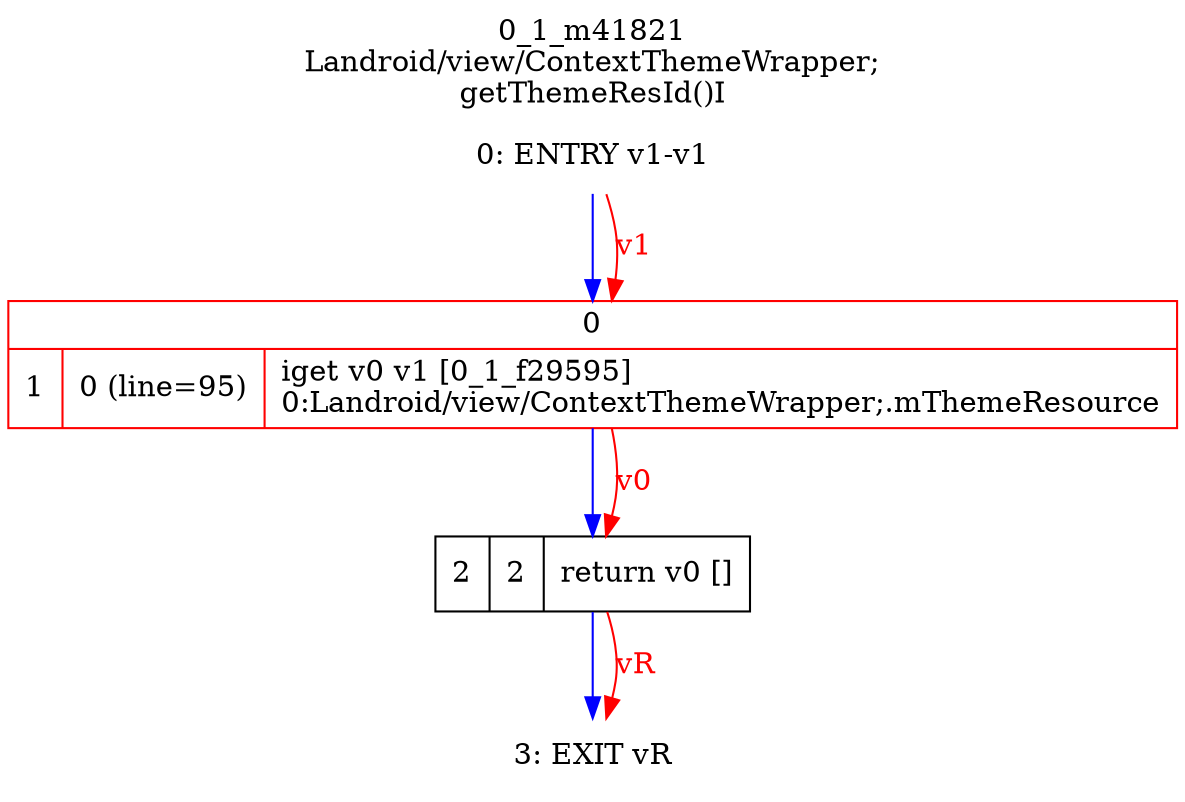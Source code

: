 digraph G {
rankdir=UD;
labelloc=t;
label="0_1_m41821\nLandroid/view/ContextThemeWrapper;
getThemeResId()I";
0[label="0: ENTRY v1-v1",shape=plaintext];
1[label="{0|{1|0 (line=95)|iget v0 v1 [0_1_f29595]\l0:Landroid/view/ContextThemeWrapper;.mThemeResource\l}}",shape=record, color=red];
2[label="2|2|return v0 []\l",shape=record];
3[label="3: EXIT vR",shape=plaintext];
0->1 [color=blue, fontcolor=blue,weight=100, taillabel=""];
1->2 [color=blue, fontcolor=blue,weight=100, taillabel=""];
2->3 [color=blue, fontcolor=blue,weight=100, taillabel=""];
0->1 [color=red, fontcolor=red, label="v1"];
1->2 [color=red, fontcolor=red, label="v0"];
2->3 [color=red, fontcolor=red, label="vR"];
}
